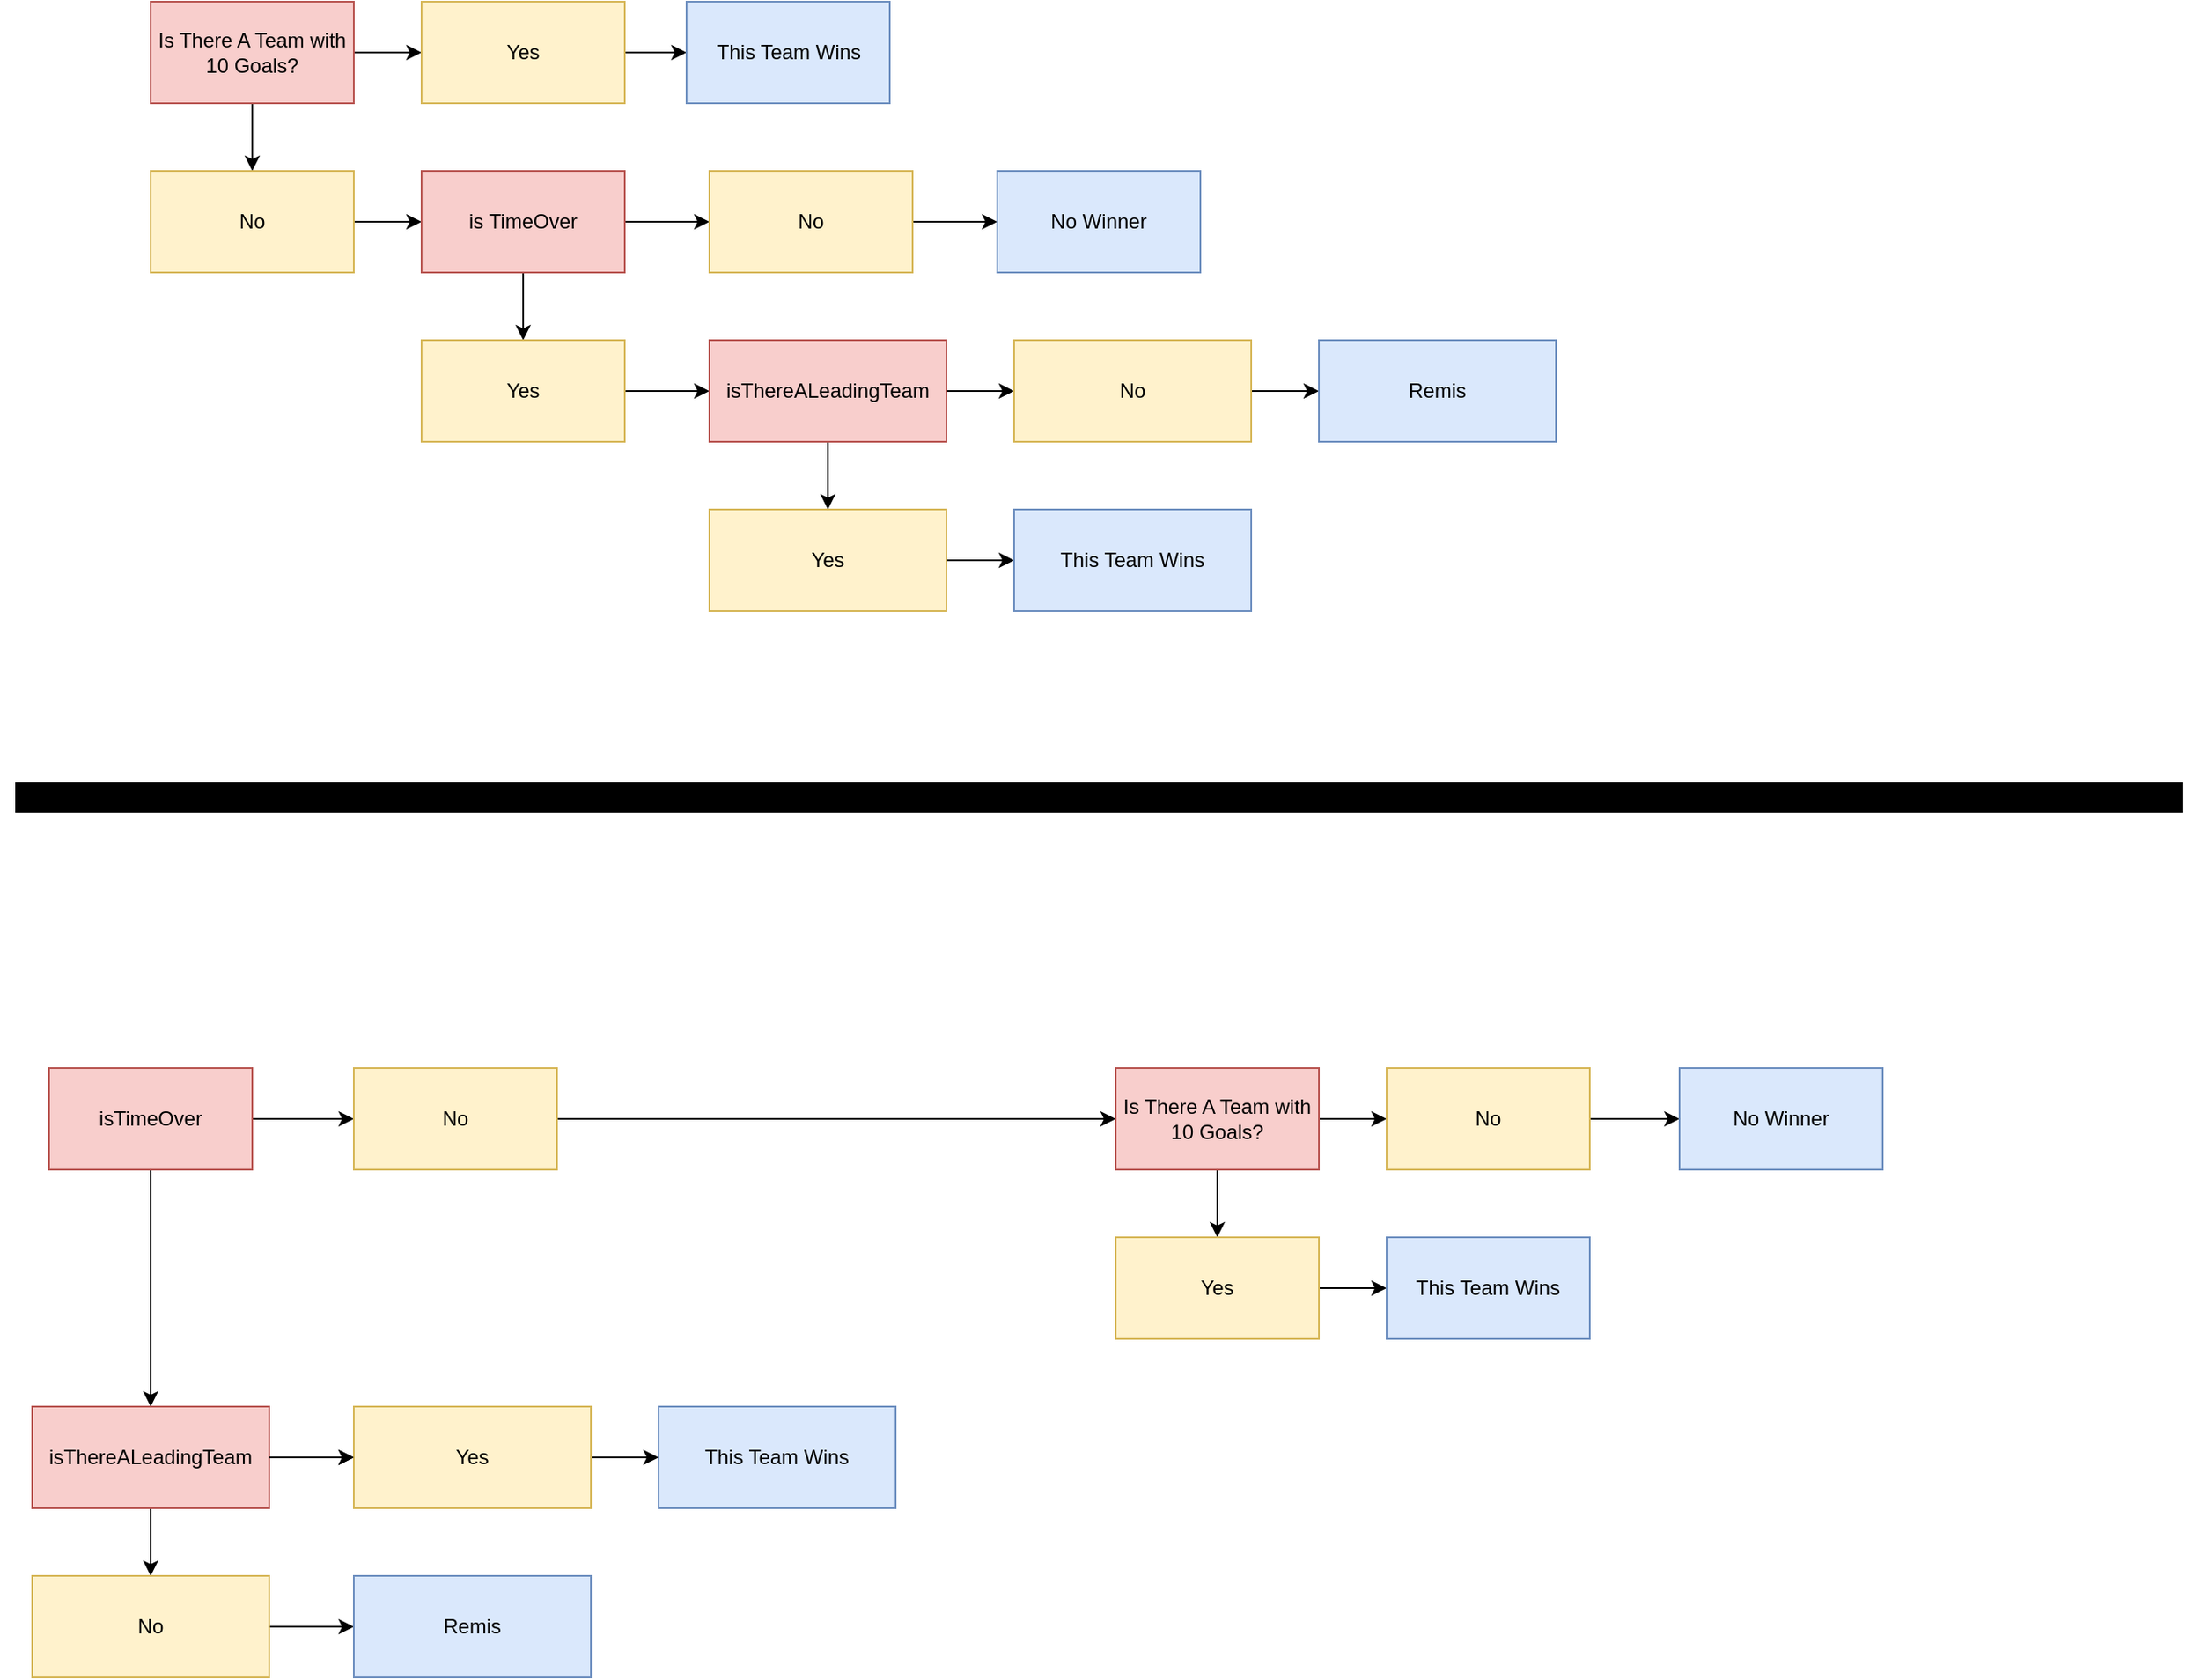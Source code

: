 <mxfile version="13.0.9" type="device"><diagram id="esFlefZw-SkGdHWW1R3Y" name="Page-1"><mxGraphModel dx="3204" dy="1242" grid="1" gridSize="10" guides="1" tooltips="1" connect="1" arrows="1" fold="1" page="1" pageScale="1" pageWidth="827" pageHeight="1169" math="0" shadow="0"><root><mxCell id="0"/><mxCell id="1" parent="0"/><mxCell id="dXMiw_07T2Wmnjy39mjO-5" value="" style="edgeStyle=orthogonalEdgeStyle;rounded=0;orthogonalLoop=1;jettySize=auto;html=1;" edge="1" parent="1" source="dXMiw_07T2Wmnjy39mjO-1" target="dXMiw_07T2Wmnjy39mjO-4"><mxGeometry relative="1" as="geometry"/></mxCell><mxCell id="dXMiw_07T2Wmnjy39mjO-54" value="" style="edgeStyle=orthogonalEdgeStyle;rounded=0;orthogonalLoop=1;jettySize=auto;html=1;" edge="1" parent="1" source="dXMiw_07T2Wmnjy39mjO-1" target="dXMiw_07T2Wmnjy39mjO-47"><mxGeometry relative="1" as="geometry"/></mxCell><mxCell id="dXMiw_07T2Wmnjy39mjO-1" value="isTimeOver" style="rounded=0;whiteSpace=wrap;html=1;fillColor=#f8cecc;strokeColor=#b85450;" vertex="1" parent="1"><mxGeometry x="-790" y="670" width="120" height="60" as="geometry"/></mxCell><mxCell id="dXMiw_07T2Wmnjy39mjO-9" value="" style="edgeStyle=orthogonalEdgeStyle;rounded=0;orthogonalLoop=1;jettySize=auto;html=1;" edge="1" parent="1" source="dXMiw_07T2Wmnjy39mjO-4" target="dXMiw_07T2Wmnjy39mjO-8"><mxGeometry relative="1" as="geometry"/></mxCell><mxCell id="dXMiw_07T2Wmnjy39mjO-4" value="No" style="rounded=0;whiteSpace=wrap;html=1;fillColor=#fff2cc;strokeColor=#d6b656;" vertex="1" parent="1"><mxGeometry x="-610" y="670" width="120" height="60" as="geometry"/></mxCell><mxCell id="dXMiw_07T2Wmnjy39mjO-11" value="" style="edgeStyle=orthogonalEdgeStyle;rounded=0;orthogonalLoop=1;jettySize=auto;html=1;" edge="1" parent="1" source="dXMiw_07T2Wmnjy39mjO-8" target="dXMiw_07T2Wmnjy39mjO-10"><mxGeometry relative="1" as="geometry"/></mxCell><mxCell id="dXMiw_07T2Wmnjy39mjO-15" value="" style="edgeStyle=orthogonalEdgeStyle;rounded=0;orthogonalLoop=1;jettySize=auto;html=1;" edge="1" parent="1" source="dXMiw_07T2Wmnjy39mjO-8" target="dXMiw_07T2Wmnjy39mjO-14"><mxGeometry relative="1" as="geometry"/></mxCell><mxCell id="dXMiw_07T2Wmnjy39mjO-8" value="Is There A Team with 10 Goals?" style="rounded=0;whiteSpace=wrap;html=1;fillColor=#f8cecc;strokeColor=#b85450;" vertex="1" parent="1"><mxGeometry x="-160" y="670" width="120" height="60" as="geometry"/></mxCell><mxCell id="dXMiw_07T2Wmnjy39mjO-17" value="" style="edgeStyle=orthogonalEdgeStyle;rounded=0;orthogonalLoop=1;jettySize=auto;html=1;" edge="1" parent="1" source="dXMiw_07T2Wmnjy39mjO-14" target="dXMiw_07T2Wmnjy39mjO-16"><mxGeometry relative="1" as="geometry"/></mxCell><mxCell id="dXMiw_07T2Wmnjy39mjO-14" value="No" style="rounded=0;whiteSpace=wrap;html=1;fillColor=#fff2cc;strokeColor=#d6b656;" vertex="1" parent="1"><mxGeometry y="670" width="120" height="60" as="geometry"/></mxCell><mxCell id="dXMiw_07T2Wmnjy39mjO-16" value="No Winner" style="rounded=0;whiteSpace=wrap;html=1;fillColor=#dae8fc;strokeColor=#6c8ebf;" vertex="1" parent="1"><mxGeometry x="173" y="670" width="120" height="60" as="geometry"/></mxCell><mxCell id="dXMiw_07T2Wmnjy39mjO-13" value="" style="edgeStyle=orthogonalEdgeStyle;rounded=0;orthogonalLoop=1;jettySize=auto;html=1;" edge="1" parent="1" source="dXMiw_07T2Wmnjy39mjO-10" target="dXMiw_07T2Wmnjy39mjO-12"><mxGeometry relative="1" as="geometry"/></mxCell><mxCell id="dXMiw_07T2Wmnjy39mjO-10" value="Yes" style="rounded=0;whiteSpace=wrap;html=1;fillColor=#fff2cc;strokeColor=#d6b656;" vertex="1" parent="1"><mxGeometry x="-160" y="770" width="120" height="60" as="geometry"/></mxCell><mxCell id="dXMiw_07T2Wmnjy39mjO-12" value="This Team Wins" style="rounded=0;whiteSpace=wrap;html=1;fillColor=#dae8fc;strokeColor=#6c8ebf;" vertex="1" parent="1"><mxGeometry y="770" width="120" height="60" as="geometry"/></mxCell><mxCell id="dXMiw_07T2Wmnjy39mjO-18" value="" style="edgeStyle=orthogonalEdgeStyle;rounded=0;orthogonalLoop=1;jettySize=auto;html=1;" edge="1" source="dXMiw_07T2Wmnjy39mjO-20" target="dXMiw_07T2Wmnjy39mjO-25" parent="1"><mxGeometry relative="1" as="geometry"/></mxCell><mxCell id="dXMiw_07T2Wmnjy39mjO-19" value="" style="edgeStyle=orthogonalEdgeStyle;rounded=0;orthogonalLoop=1;jettySize=auto;html=1;" edge="1" source="dXMiw_07T2Wmnjy39mjO-20" target="dXMiw_07T2Wmnjy39mjO-22" parent="1"><mxGeometry relative="1" as="geometry"/></mxCell><mxCell id="dXMiw_07T2Wmnjy39mjO-20" value="Is There A Team with 10 Goals?" style="rounded=0;whiteSpace=wrap;html=1;fillColor=#f8cecc;strokeColor=#b85450;" vertex="1" parent="1"><mxGeometry x="-730" y="40" width="120" height="60" as="geometry"/></mxCell><mxCell id="dXMiw_07T2Wmnjy39mjO-28" value="" style="edgeStyle=orthogonalEdgeStyle;rounded=0;orthogonalLoop=1;jettySize=auto;html=1;" edge="1" parent="1" source="dXMiw_07T2Wmnjy39mjO-22" target="dXMiw_07T2Wmnjy39mjO-27"><mxGeometry relative="1" as="geometry"/></mxCell><mxCell id="dXMiw_07T2Wmnjy39mjO-22" value="No" style="rounded=0;whiteSpace=wrap;html=1;fillColor=#fff2cc;strokeColor=#d6b656;" vertex="1" parent="1"><mxGeometry x="-730" y="140" width="120" height="60" as="geometry"/></mxCell><mxCell id="dXMiw_07T2Wmnjy39mjO-30" value="" style="edgeStyle=orthogonalEdgeStyle;rounded=0;orthogonalLoop=1;jettySize=auto;html=1;" edge="1" parent="1" source="dXMiw_07T2Wmnjy39mjO-27" target="dXMiw_07T2Wmnjy39mjO-29"><mxGeometry relative="1" as="geometry"/></mxCell><mxCell id="dXMiw_07T2Wmnjy39mjO-32" value="" style="edgeStyle=orthogonalEdgeStyle;rounded=0;orthogonalLoop=1;jettySize=auto;html=1;" edge="1" parent="1" source="dXMiw_07T2Wmnjy39mjO-27" target="dXMiw_07T2Wmnjy39mjO-31"><mxGeometry relative="1" as="geometry"/></mxCell><mxCell id="dXMiw_07T2Wmnjy39mjO-27" value="is TimeOver" style="rounded=0;whiteSpace=wrap;html=1;fillColor=#f8cecc;strokeColor=#b85450;" vertex="1" parent="1"><mxGeometry x="-570" y="140" width="120" height="60" as="geometry"/></mxCell><mxCell id="dXMiw_07T2Wmnjy39mjO-36" value="" style="edgeStyle=orthogonalEdgeStyle;rounded=0;orthogonalLoop=1;jettySize=auto;html=1;" edge="1" parent="1" source="dXMiw_07T2Wmnjy39mjO-31" target="dXMiw_07T2Wmnjy39mjO-35"><mxGeometry relative="1" as="geometry"/></mxCell><mxCell id="dXMiw_07T2Wmnjy39mjO-31" value="No" style="rounded=0;whiteSpace=wrap;html=1;fillColor=#fff2cc;strokeColor=#d6b656;" vertex="1" parent="1"><mxGeometry x="-400" y="140" width="120" height="60" as="geometry"/></mxCell><mxCell id="dXMiw_07T2Wmnjy39mjO-35" value="No Winner" style="rounded=0;whiteSpace=wrap;html=1;fillColor=#dae8fc;strokeColor=#6c8ebf;" vertex="1" parent="1"><mxGeometry x="-230" y="140" width="120" height="60" as="geometry"/></mxCell><mxCell id="dXMiw_07T2Wmnjy39mjO-34" value="" style="edgeStyle=orthogonalEdgeStyle;rounded=0;orthogonalLoop=1;jettySize=auto;html=1;" edge="1" parent="1" source="dXMiw_07T2Wmnjy39mjO-29" target="dXMiw_07T2Wmnjy39mjO-33"><mxGeometry relative="1" as="geometry"/></mxCell><mxCell id="dXMiw_07T2Wmnjy39mjO-29" value="Yes" style="rounded=0;whiteSpace=wrap;html=1;fillColor=#fff2cc;strokeColor=#d6b656;" vertex="1" parent="1"><mxGeometry x="-570" y="240" width="120" height="60" as="geometry"/></mxCell><mxCell id="dXMiw_07T2Wmnjy39mjO-38" value="" style="edgeStyle=orthogonalEdgeStyle;rounded=0;orthogonalLoop=1;jettySize=auto;html=1;" edge="1" parent="1" source="dXMiw_07T2Wmnjy39mjO-33" target="dXMiw_07T2Wmnjy39mjO-37"><mxGeometry relative="1" as="geometry"/></mxCell><mxCell id="dXMiw_07T2Wmnjy39mjO-40" value="" style="edgeStyle=orthogonalEdgeStyle;rounded=0;orthogonalLoop=1;jettySize=auto;html=1;" edge="1" parent="1" source="dXMiw_07T2Wmnjy39mjO-33" target="dXMiw_07T2Wmnjy39mjO-39"><mxGeometry relative="1" as="geometry"/></mxCell><mxCell id="dXMiw_07T2Wmnjy39mjO-33" value="isThereALeadingTeam" style="rounded=0;whiteSpace=wrap;html=1;fillColor=#f8cecc;strokeColor=#b85450;" vertex="1" parent="1"><mxGeometry x="-400" y="240" width="140" height="60" as="geometry"/></mxCell><mxCell id="dXMiw_07T2Wmnjy39mjO-42" value="" style="edgeStyle=orthogonalEdgeStyle;rounded=0;orthogonalLoop=1;jettySize=auto;html=1;" edge="1" parent="1" source="dXMiw_07T2Wmnjy39mjO-39" target="dXMiw_07T2Wmnjy39mjO-41"><mxGeometry relative="1" as="geometry"/></mxCell><mxCell id="dXMiw_07T2Wmnjy39mjO-39" value="Yes" style="rounded=0;whiteSpace=wrap;html=1;fillColor=#fff2cc;strokeColor=#d6b656;" vertex="1" parent="1"><mxGeometry x="-400" y="340" width="140" height="60" as="geometry"/></mxCell><mxCell id="dXMiw_07T2Wmnjy39mjO-41" value="This Team Wins" style="rounded=0;whiteSpace=wrap;html=1;fillColor=#dae8fc;strokeColor=#6c8ebf;" vertex="1" parent="1"><mxGeometry x="-220" y="340" width="140" height="60" as="geometry"/></mxCell><mxCell id="dXMiw_07T2Wmnjy39mjO-44" value="" style="edgeStyle=orthogonalEdgeStyle;rounded=0;orthogonalLoop=1;jettySize=auto;html=1;" edge="1" parent="1" source="dXMiw_07T2Wmnjy39mjO-37" target="dXMiw_07T2Wmnjy39mjO-43"><mxGeometry relative="1" as="geometry"/></mxCell><mxCell id="dXMiw_07T2Wmnjy39mjO-37" value="No" style="rounded=0;whiteSpace=wrap;html=1;fillColor=#fff2cc;strokeColor=#d6b656;" vertex="1" parent="1"><mxGeometry x="-220" y="240" width="140" height="60" as="geometry"/></mxCell><mxCell id="dXMiw_07T2Wmnjy39mjO-43" value="Remis" style="rounded=0;whiteSpace=wrap;html=1;fillColor=#dae8fc;strokeColor=#6c8ebf;" vertex="1" parent="1"><mxGeometry x="-40" y="240" width="140" height="60" as="geometry"/></mxCell><mxCell id="dXMiw_07T2Wmnjy39mjO-24" value="" style="edgeStyle=orthogonalEdgeStyle;rounded=0;orthogonalLoop=1;jettySize=auto;html=1;" edge="1" source="dXMiw_07T2Wmnjy39mjO-25" target="dXMiw_07T2Wmnjy39mjO-26" parent="1"><mxGeometry relative="1" as="geometry"/></mxCell><mxCell id="dXMiw_07T2Wmnjy39mjO-25" value="Yes" style="rounded=0;whiteSpace=wrap;html=1;fillColor=#fff2cc;strokeColor=#d6b656;" vertex="1" parent="1"><mxGeometry x="-570" y="40" width="120" height="60" as="geometry"/></mxCell><mxCell id="dXMiw_07T2Wmnjy39mjO-26" value="This Team Wins" style="rounded=0;whiteSpace=wrap;html=1;fillColor=#dae8fc;strokeColor=#6c8ebf;" vertex="1" parent="1"><mxGeometry x="-413.5" y="40" width="120" height="60" as="geometry"/></mxCell><mxCell id="dXMiw_07T2Wmnjy39mjO-45" value="" style="edgeStyle=orthogonalEdgeStyle;rounded=0;orthogonalLoop=1;jettySize=auto;html=1;" edge="1" parent="1" source="dXMiw_07T2Wmnjy39mjO-49" target="dXMiw_07T2Wmnjy39mjO-52"><mxGeometry relative="1" as="geometry"/></mxCell><mxCell id="dXMiw_07T2Wmnjy39mjO-46" value="" style="edgeStyle=orthogonalEdgeStyle;rounded=0;orthogonalLoop=1;jettySize=auto;html=1;" edge="1" parent="1" source="dXMiw_07T2Wmnjy39mjO-47" target="dXMiw_07T2Wmnjy39mjO-49"><mxGeometry relative="1" as="geometry"/></mxCell><mxCell id="dXMiw_07T2Wmnjy39mjO-47" value="isThereALeadingTeam" style="rounded=0;whiteSpace=wrap;html=1;fillColor=#f8cecc;strokeColor=#b85450;" vertex="1" parent="1"><mxGeometry x="-800" y="870" width="140" height="60" as="geometry"/></mxCell><mxCell id="dXMiw_07T2Wmnjy39mjO-48" value="" style="edgeStyle=orthogonalEdgeStyle;rounded=0;orthogonalLoop=1;jettySize=auto;html=1;" edge="1" parent="1" source="dXMiw_07T2Wmnjy39mjO-49" target="dXMiw_07T2Wmnjy39mjO-50"><mxGeometry relative="1" as="geometry"/></mxCell><mxCell id="dXMiw_07T2Wmnjy39mjO-50" value="This Team Wins" style="rounded=0;whiteSpace=wrap;html=1;fillColor=#dae8fc;strokeColor=#6c8ebf;" vertex="1" parent="1"><mxGeometry x="-430" y="870" width="140" height="60" as="geometry"/></mxCell><mxCell id="dXMiw_07T2Wmnjy39mjO-51" value="" style="edgeStyle=orthogonalEdgeStyle;rounded=0;orthogonalLoop=1;jettySize=auto;html=1;" edge="1" parent="1" source="dXMiw_07T2Wmnjy39mjO-52" target="dXMiw_07T2Wmnjy39mjO-53"><mxGeometry relative="1" as="geometry"/></mxCell><mxCell id="dXMiw_07T2Wmnjy39mjO-52" value="No" style="rounded=0;whiteSpace=wrap;html=1;fillColor=#fff2cc;strokeColor=#d6b656;" vertex="1" parent="1"><mxGeometry x="-800" y="970" width="140" height="60" as="geometry"/></mxCell><mxCell id="dXMiw_07T2Wmnjy39mjO-53" value="Remis" style="rounded=0;whiteSpace=wrap;html=1;fillColor=#dae8fc;strokeColor=#6c8ebf;" vertex="1" parent="1"><mxGeometry x="-610" y="970" width="140" height="60" as="geometry"/></mxCell><mxCell id="dXMiw_07T2Wmnjy39mjO-49" value="Yes" style="rounded=0;whiteSpace=wrap;html=1;fillColor=#fff2cc;strokeColor=#d6b656;" vertex="1" parent="1"><mxGeometry x="-610" y="870" width="140" height="60" as="geometry"/></mxCell><mxCell id="dXMiw_07T2Wmnjy39mjO-57" value="" style="edgeStyle=orthogonalEdgeStyle;rounded=0;orthogonalLoop=1;jettySize=auto;html=1;" edge="1" parent="1" source="dXMiw_07T2Wmnjy39mjO-47" target="dXMiw_07T2Wmnjy39mjO-49"><mxGeometry relative="1" as="geometry"><mxPoint x="-660" y="900" as="sourcePoint"/><mxPoint x="-250.0" y="1100" as="targetPoint"/></mxGeometry></mxCell><mxCell id="dXMiw_07T2Wmnjy39mjO-60" value="" style="endArrow=none;html=1;strokeWidth=18;" edge="1" parent="1"><mxGeometry width="50" height="50" relative="1" as="geometry"><mxPoint x="-810" y="510" as="sourcePoint"/><mxPoint x="470" y="510" as="targetPoint"/></mxGeometry></mxCell></root></mxGraphModel></diagram></mxfile>